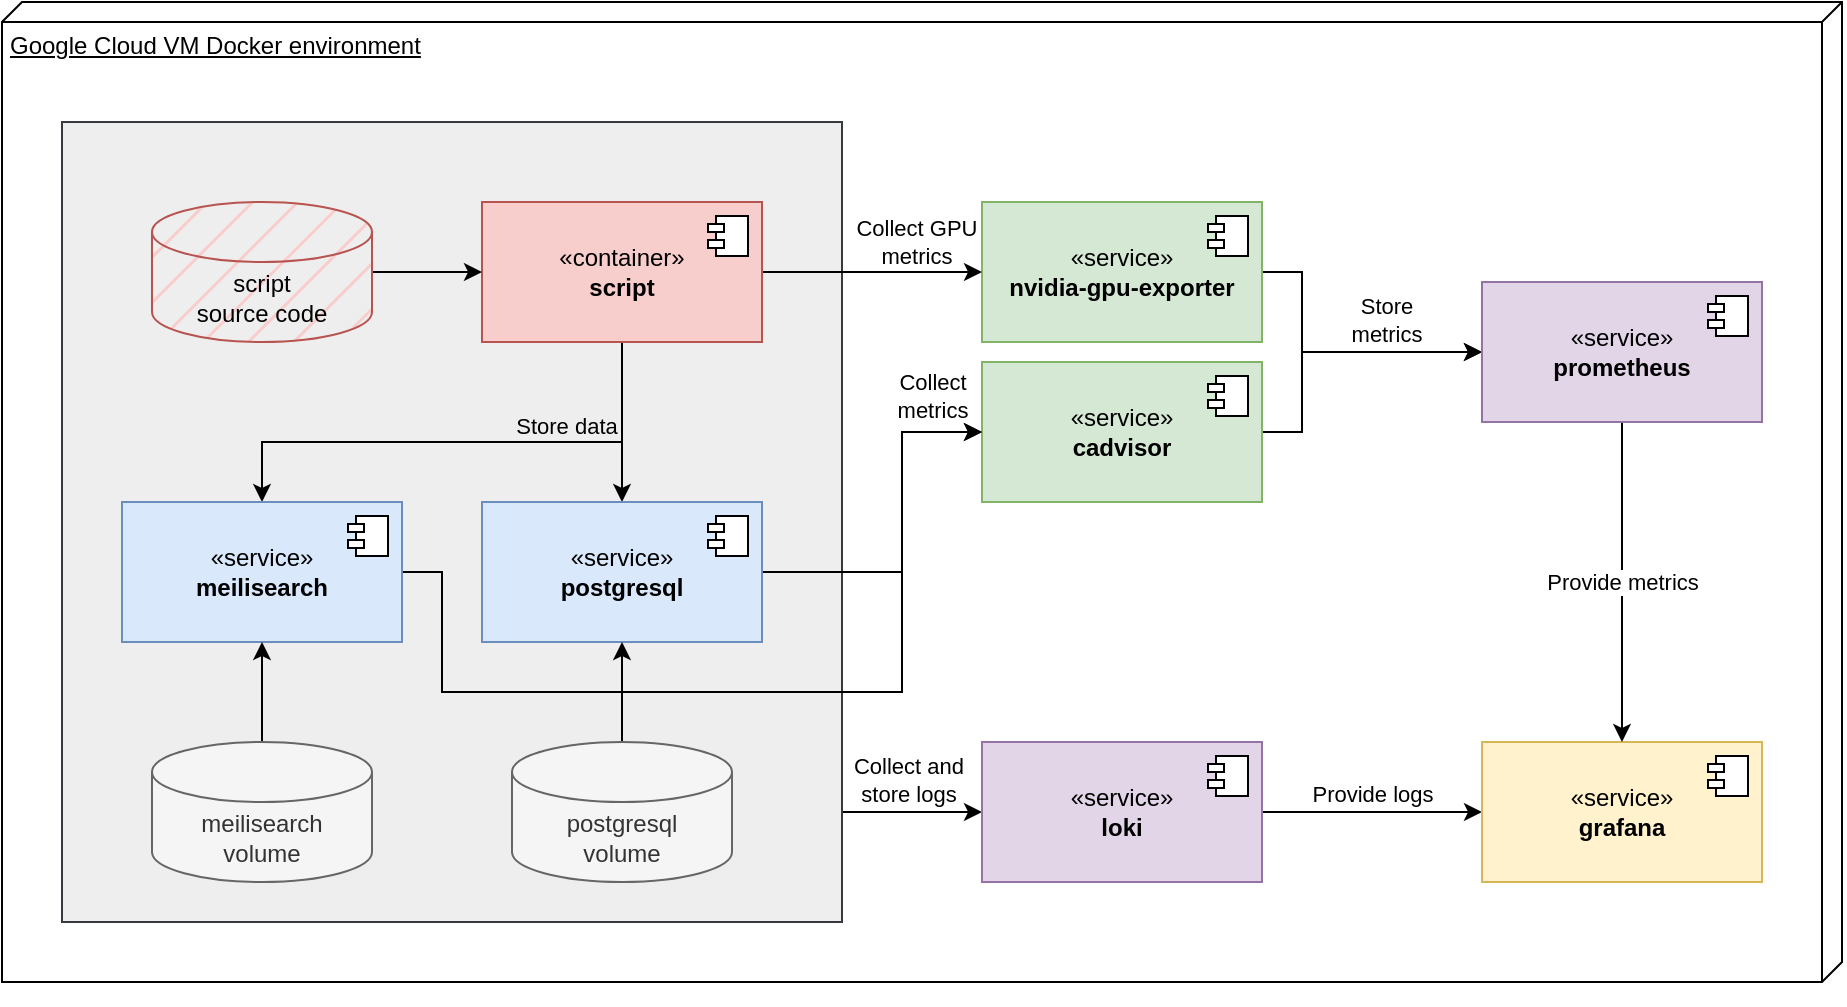 <mxfile version="26.3.0" pages="4">
  <diagram name="deployment-diagram" id="_VBo4at0K0Ehcl8Q9Vgv">
    <mxGraphModel dx="1186" dy="695" grid="1" gridSize="10" guides="1" tooltips="1" connect="1" arrows="1" fold="1" page="1" pageScale="1" pageWidth="1169" pageHeight="827" math="0" shadow="0">
      <root>
        <mxCell id="0" />
        <mxCell id="1" parent="0" />
        <mxCell id="grECgY4BqlQwFcIY2LWF-4" value="Google Cloud VM Docker environment" style="verticalAlign=top;align=left;spacingTop=8;spacingLeft=2;spacingRight=12;shape=cube;size=10;direction=south;fontStyle=4;html=1;whiteSpace=wrap;" parent="1" vertex="1">
          <mxGeometry x="40" y="40" width="920" height="490" as="geometry" />
        </mxCell>
        <mxCell id="grECgY4BqlQwFcIY2LWF-35" style="edgeStyle=orthogonalEdgeStyle;rounded=0;orthogonalLoop=1;jettySize=auto;html=1;entryX=0;entryY=0.5;entryDx=0;entryDy=0;" parent="1" source="grECgY4BqlQwFcIY2LWF-34" target="grECgY4BqlQwFcIY2LWF-15" edge="1">
          <mxGeometry relative="1" as="geometry">
            <Array as="points">
              <mxPoint x="480" y="445" />
              <mxPoint x="480" y="445" />
            </Array>
          </mxGeometry>
        </mxCell>
        <mxCell id="grECgY4BqlQwFcIY2LWF-36" value="&lt;div&gt;Collect and&lt;/div&gt;&lt;div&gt;store logs&lt;/div&gt;" style="edgeLabel;html=1;align=center;verticalAlign=middle;resizable=0;points=[];labelBackgroundColor=none;" parent="grECgY4BqlQwFcIY2LWF-35" connectable="0" vertex="1">
          <mxGeometry x="-0.057" relative="1" as="geometry">
            <mxPoint y="-16" as="offset" />
          </mxGeometry>
        </mxCell>
        <mxCell id="grECgY4BqlQwFcIY2LWF-34" value="" style="rounded=0;whiteSpace=wrap;html=1;fillStyle=solid;fillColor=#eeeeee;strokeColor=#36393d;" parent="1" vertex="1">
          <mxGeometry x="70" y="100" width="390" height="400" as="geometry" />
        </mxCell>
        <mxCell id="grECgY4BqlQwFcIY2LWF-38" style="edgeStyle=orthogonalEdgeStyle;rounded=0;orthogonalLoop=1;jettySize=auto;html=1;" parent="1" source="grECgY4BqlQwFcIY2LWF-5" target="grECgY4BqlQwFcIY2LWF-21" edge="1">
          <mxGeometry relative="1" as="geometry">
            <Array as="points">
              <mxPoint x="690" y="255" />
              <mxPoint x="690" y="215" />
            </Array>
          </mxGeometry>
        </mxCell>
        <mxCell id="grECgY4BqlQwFcIY2LWF-5" value="&lt;div&gt;«service»&lt;/div&gt;&lt;b&gt;cadvisor&lt;/b&gt;" style="html=1;dropTarget=0;whiteSpace=wrap;fillColor=#d5e8d4;strokeColor=#82b366;" parent="1" vertex="1">
          <mxGeometry x="530" y="220" width="140" height="70" as="geometry" />
        </mxCell>
        <mxCell id="grECgY4BqlQwFcIY2LWF-6" value="" style="shape=module;jettyWidth=8;jettyHeight=4;" parent="grECgY4BqlQwFcIY2LWF-5" vertex="1">
          <mxGeometry x="1" width="20" height="20" relative="1" as="geometry">
            <mxPoint x="-27" y="7" as="offset" />
          </mxGeometry>
        </mxCell>
        <mxCell id="grECgY4BqlQwFcIY2LWF-37" style="edgeStyle=orthogonalEdgeStyle;rounded=0;orthogonalLoop=1;jettySize=auto;html=1;entryX=0;entryY=0.5;entryDx=0;entryDy=0;" parent="1" source="grECgY4BqlQwFcIY2LWF-7" target="grECgY4BqlQwFcIY2LWF-21" edge="1">
          <mxGeometry relative="1" as="geometry">
            <Array as="points">
              <mxPoint x="690" y="175" />
              <mxPoint x="690" y="215" />
            </Array>
          </mxGeometry>
        </mxCell>
        <mxCell id="grECgY4BqlQwFcIY2LWF-39" value="&lt;div&gt;Store&lt;/div&gt;&lt;div&gt;metrics&lt;/div&gt;" style="edgeLabel;html=1;align=center;verticalAlign=middle;resizable=0;points=[];labelBackgroundColor=none;" parent="grECgY4BqlQwFcIY2LWF-37" connectable="0" vertex="1">
          <mxGeometry x="0.36" y="-3" relative="1" as="geometry">
            <mxPoint y="-19" as="offset" />
          </mxGeometry>
        </mxCell>
        <mxCell id="grECgY4BqlQwFcIY2LWF-7" value="&lt;div&gt;«service»&lt;/div&gt;&lt;b&gt;nvidia-gpu-exporter&lt;/b&gt;" style="html=1;dropTarget=0;whiteSpace=wrap;fillColor=#d5e8d4;strokeColor=#82b366;" parent="1" vertex="1">
          <mxGeometry x="530" y="140" width="140" height="70" as="geometry" />
        </mxCell>
        <mxCell id="grECgY4BqlQwFcIY2LWF-8" value="" style="shape=module;jettyWidth=8;jettyHeight=4;" parent="grECgY4BqlQwFcIY2LWF-7" vertex="1">
          <mxGeometry x="1" width="20" height="20" relative="1" as="geometry">
            <mxPoint x="-27" y="7" as="offset" />
          </mxGeometry>
        </mxCell>
        <mxCell id="grECgY4BqlQwFcIY2LWF-23" style="edgeStyle=orthogonalEdgeStyle;rounded=0;orthogonalLoop=1;jettySize=auto;html=1;" parent="1" source="grECgY4BqlQwFcIY2LWF-9" target="grECgY4BqlQwFcIY2LWF-13" edge="1">
          <mxGeometry relative="1" as="geometry">
            <Array as="points">
              <mxPoint x="350" y="260" />
              <mxPoint x="170" y="260" />
            </Array>
          </mxGeometry>
        </mxCell>
        <mxCell id="grECgY4BqlQwFcIY2LWF-24" style="edgeStyle=orthogonalEdgeStyle;rounded=0;orthogonalLoop=1;jettySize=auto;html=1;" parent="1" source="grECgY4BqlQwFcIY2LWF-9" target="grECgY4BqlQwFcIY2LWF-11" edge="1">
          <mxGeometry relative="1" as="geometry" />
        </mxCell>
        <mxCell id="cpeey_D2Y3akv6aT3Bce-4" value="Store data" style="edgeLabel;html=1;align=center;verticalAlign=middle;resizable=0;points=[];labelBackgroundColor=none;" parent="grECgY4BqlQwFcIY2LWF-24" connectable="0" vertex="1">
          <mxGeometry x="-0.377" y="-3" relative="1" as="geometry">
            <mxPoint x="-25" y="17" as="offset" />
          </mxGeometry>
        </mxCell>
        <mxCell id="grECgY4BqlQwFcIY2LWF-32" style="edgeStyle=orthogonalEdgeStyle;rounded=0;orthogonalLoop=1;jettySize=auto;html=1;entryX=0;entryY=0.5;entryDx=0;entryDy=0;" parent="1" source="grECgY4BqlQwFcIY2LWF-9" target="grECgY4BqlQwFcIY2LWF-7" edge="1">
          <mxGeometry relative="1" as="geometry" />
        </mxCell>
        <mxCell id="grECgY4BqlQwFcIY2LWF-33" value="&lt;div&gt;Collect GPU&lt;/div&gt;&lt;div&gt;metrics&lt;/div&gt;" style="edgeLabel;html=1;align=center;verticalAlign=middle;resizable=0;points=[];labelBackgroundColor=none;" parent="grECgY4BqlQwFcIY2LWF-32" connectable="0" vertex="1">
          <mxGeometry x="0.613" y="-1" relative="1" as="geometry">
            <mxPoint x="-12" y="-16" as="offset" />
          </mxGeometry>
        </mxCell>
        <mxCell id="grECgY4BqlQwFcIY2LWF-9" value="&lt;div&gt;«container»&lt;/div&gt;&lt;b&gt;script&lt;/b&gt;" style="html=1;dropTarget=0;whiteSpace=wrap;fillColor=#f8cecc;strokeColor=#b85450;" parent="1" vertex="1">
          <mxGeometry x="280" y="140" width="140" height="70" as="geometry" />
        </mxCell>
        <mxCell id="grECgY4BqlQwFcIY2LWF-10" value="" style="shape=module;jettyWidth=8;jettyHeight=4;" parent="grECgY4BqlQwFcIY2LWF-9" vertex="1">
          <mxGeometry x="1" width="20" height="20" relative="1" as="geometry">
            <mxPoint x="-27" y="7" as="offset" />
          </mxGeometry>
        </mxCell>
        <mxCell id="grECgY4BqlQwFcIY2LWF-30" style="edgeStyle=orthogonalEdgeStyle;rounded=0;orthogonalLoop=1;jettySize=auto;html=1;entryX=0;entryY=0.5;entryDx=0;entryDy=0;" parent="1" source="grECgY4BqlQwFcIY2LWF-11" target="grECgY4BqlQwFcIY2LWF-5" edge="1">
          <mxGeometry relative="1" as="geometry">
            <Array as="points">
              <mxPoint x="490" y="325" />
              <mxPoint x="490" y="255" />
            </Array>
          </mxGeometry>
        </mxCell>
        <mxCell id="grECgY4BqlQwFcIY2LWF-11" value="&lt;div&gt;«service»&lt;/div&gt;&lt;b&gt;postgresql&lt;/b&gt;" style="html=1;dropTarget=0;whiteSpace=wrap;fillColor=#dae8fc;strokeColor=#6c8ebf;" parent="1" vertex="1">
          <mxGeometry x="280" y="290" width="140" height="70" as="geometry" />
        </mxCell>
        <mxCell id="grECgY4BqlQwFcIY2LWF-12" value="" style="shape=module;jettyWidth=8;jettyHeight=4;" parent="grECgY4BqlQwFcIY2LWF-11" vertex="1">
          <mxGeometry x="1" width="20" height="20" relative="1" as="geometry">
            <mxPoint x="-27" y="7" as="offset" />
          </mxGeometry>
        </mxCell>
        <mxCell id="grECgY4BqlQwFcIY2LWF-29" style="edgeStyle=orthogonalEdgeStyle;rounded=0;orthogonalLoop=1;jettySize=auto;html=1;entryX=0;entryY=0.5;entryDx=0;entryDy=0;" parent="1" source="grECgY4BqlQwFcIY2LWF-13" target="grECgY4BqlQwFcIY2LWF-5" edge="1">
          <mxGeometry relative="1" as="geometry">
            <Array as="points">
              <mxPoint x="260" y="325" />
              <mxPoint x="260" y="385" />
              <mxPoint x="490" y="385" />
              <mxPoint x="490" y="255" />
            </Array>
          </mxGeometry>
        </mxCell>
        <mxCell id="grECgY4BqlQwFcIY2LWF-31" value="&lt;div&gt;Collect&lt;/div&gt;&lt;div&gt;metrics&lt;/div&gt;" style="edgeLabel;html=1;align=center;verticalAlign=middle;resizable=0;points=[];labelBackgroundColor=none;" parent="grECgY4BqlQwFcIY2LWF-29" connectable="0" vertex="1">
          <mxGeometry x="0.714" y="-4" relative="1" as="geometry">
            <mxPoint x="11" y="-47" as="offset" />
          </mxGeometry>
        </mxCell>
        <mxCell id="grECgY4BqlQwFcIY2LWF-13" value="&lt;div&gt;«service»&lt;/div&gt;&lt;div&gt;&lt;b&gt;meilisearch&lt;/b&gt;&lt;/div&gt;" style="html=1;dropTarget=0;whiteSpace=wrap;fillColor=#dae8fc;strokeColor=#6c8ebf;" parent="1" vertex="1">
          <mxGeometry x="100" y="290" width="140" height="70" as="geometry" />
        </mxCell>
        <mxCell id="grECgY4BqlQwFcIY2LWF-14" value="" style="shape=module;jettyWidth=8;jettyHeight=4;" parent="grECgY4BqlQwFcIY2LWF-13" vertex="1">
          <mxGeometry x="1" width="20" height="20" relative="1" as="geometry">
            <mxPoint x="-27" y="7" as="offset" />
          </mxGeometry>
        </mxCell>
        <mxCell id="grECgY4BqlQwFcIY2LWF-40" style="edgeStyle=orthogonalEdgeStyle;rounded=0;orthogonalLoop=1;jettySize=auto;html=1;entryX=0;entryY=0.5;entryDx=0;entryDy=0;" parent="1" source="grECgY4BqlQwFcIY2LWF-15" target="grECgY4BqlQwFcIY2LWF-19" edge="1">
          <mxGeometry relative="1" as="geometry" />
        </mxCell>
        <mxCell id="grECgY4BqlQwFcIY2LWF-43" value="Provide logs" style="edgeLabel;html=1;align=center;verticalAlign=middle;resizable=0;points=[];" parent="grECgY4BqlQwFcIY2LWF-40" connectable="0" vertex="1">
          <mxGeometry x="-0.218" y="-1" relative="1" as="geometry">
            <mxPoint x="12" y="-10" as="offset" />
          </mxGeometry>
        </mxCell>
        <mxCell id="grECgY4BqlQwFcIY2LWF-15" value="&lt;div&gt;«service»&lt;/div&gt;&lt;b&gt;loki&lt;/b&gt;" style="html=1;dropTarget=0;whiteSpace=wrap;fillColor=#e1d5e7;strokeColor=#9673a6;" parent="1" vertex="1">
          <mxGeometry x="530" y="410" width="140" height="70" as="geometry" />
        </mxCell>
        <mxCell id="grECgY4BqlQwFcIY2LWF-16" value="" style="shape=module;jettyWidth=8;jettyHeight=4;" parent="grECgY4BqlQwFcIY2LWF-15" vertex="1">
          <mxGeometry x="1" width="20" height="20" relative="1" as="geometry">
            <mxPoint x="-27" y="7" as="offset" />
          </mxGeometry>
        </mxCell>
        <mxCell id="grECgY4BqlQwFcIY2LWF-19" value="&lt;div&gt;«service»&lt;/div&gt;&lt;b&gt;grafana&lt;/b&gt;" style="html=1;dropTarget=0;whiteSpace=wrap;fillColor=#fff2cc;strokeColor=#d6b656;" parent="1" vertex="1">
          <mxGeometry x="780" y="410" width="140" height="70" as="geometry" />
        </mxCell>
        <mxCell id="grECgY4BqlQwFcIY2LWF-20" value="" style="shape=module;jettyWidth=8;jettyHeight=4;" parent="grECgY4BqlQwFcIY2LWF-19" vertex="1">
          <mxGeometry x="1" width="20" height="20" relative="1" as="geometry">
            <mxPoint x="-27" y="7" as="offset" />
          </mxGeometry>
        </mxCell>
        <mxCell id="grECgY4BqlQwFcIY2LWF-41" style="edgeStyle=orthogonalEdgeStyle;rounded=0;orthogonalLoop=1;jettySize=auto;html=1;entryX=0.5;entryY=0;entryDx=0;entryDy=0;" parent="1" source="grECgY4BqlQwFcIY2LWF-21" target="grECgY4BqlQwFcIY2LWF-19" edge="1">
          <mxGeometry relative="1" as="geometry" />
        </mxCell>
        <mxCell id="grECgY4BqlQwFcIY2LWF-42" value="Provide metrics" style="edgeLabel;html=1;align=center;verticalAlign=middle;resizable=0;points=[];" parent="grECgY4BqlQwFcIY2LWF-41" connectable="0" vertex="1">
          <mxGeometry x="0.4" y="3" relative="1" as="geometry">
            <mxPoint x="-3" y="-32" as="offset" />
          </mxGeometry>
        </mxCell>
        <mxCell id="grECgY4BqlQwFcIY2LWF-21" value="&lt;div&gt;«service»&lt;/div&gt;&lt;b&gt;prometheus&lt;/b&gt;" style="html=1;dropTarget=0;whiteSpace=wrap;fillColor=#e1d5e7;strokeColor=#9673a6;" parent="1" vertex="1">
          <mxGeometry x="780" y="180" width="140" height="70" as="geometry" />
        </mxCell>
        <mxCell id="grECgY4BqlQwFcIY2LWF-22" value="" style="shape=module;jettyWidth=8;jettyHeight=4;" parent="grECgY4BqlQwFcIY2LWF-21" vertex="1">
          <mxGeometry x="1" width="20" height="20" relative="1" as="geometry">
            <mxPoint x="-27" y="7" as="offset" />
          </mxGeometry>
        </mxCell>
        <mxCell id="grECgY4BqlQwFcIY2LWF-26" style="edgeStyle=orthogonalEdgeStyle;rounded=0;orthogonalLoop=1;jettySize=auto;html=1;entryX=0.5;entryY=1;entryDx=0;entryDy=0;" parent="1" source="grECgY4BqlQwFcIY2LWF-25" target="grECgY4BqlQwFcIY2LWF-13" edge="1">
          <mxGeometry relative="1" as="geometry" />
        </mxCell>
        <mxCell id="grECgY4BqlQwFcIY2LWF-25" value="&lt;div&gt;meilisearch&lt;/div&gt;&lt;div&gt;volume&lt;/div&gt;" style="shape=cylinder3;whiteSpace=wrap;html=1;boundedLbl=1;backgroundOutline=1;size=15;fillColor=#f5f5f5;fontColor=#333333;strokeColor=#666666;" parent="1" vertex="1">
          <mxGeometry x="115" y="410" width="110" height="70" as="geometry" />
        </mxCell>
        <mxCell id="grECgY4BqlQwFcIY2LWF-28" style="edgeStyle=orthogonalEdgeStyle;rounded=0;orthogonalLoop=1;jettySize=auto;html=1;entryX=0.5;entryY=1;entryDx=0;entryDy=0;" parent="1" source="grECgY4BqlQwFcIY2LWF-27" target="grECgY4BqlQwFcIY2LWF-11" edge="1">
          <mxGeometry relative="1" as="geometry" />
        </mxCell>
        <mxCell id="grECgY4BqlQwFcIY2LWF-27" value="&lt;div&gt;postgresql&lt;/div&gt;&lt;div&gt;volume&lt;/div&gt;" style="shape=cylinder3;whiteSpace=wrap;html=1;boundedLbl=1;backgroundOutline=1;size=15;fillColor=#f5f5f5;fontColor=#333333;strokeColor=#666666;" parent="1" vertex="1">
          <mxGeometry x="295" y="410" width="110" height="70" as="geometry" />
        </mxCell>
        <mxCell id="jwU0zFyjVG2G4hUWk3qS-1" value="" style="endArrow=none;html=1;rounded=0;strokeColor=#FFFFFF;" parent="1" edge="1">
          <mxGeometry width="50" height="50" relative="1" as="geometry">
            <mxPoint x="40" y="540" as="sourcePoint" />
            <mxPoint x="960" y="540" as="targetPoint" />
          </mxGeometry>
        </mxCell>
        <mxCell id="cpeey_D2Y3akv6aT3Bce-3" style="edgeStyle=orthogonalEdgeStyle;rounded=0;orthogonalLoop=1;jettySize=auto;html=1;entryX=0;entryY=0.5;entryDx=0;entryDy=0;" parent="1" source="cpeey_D2Y3akv6aT3Bce-2" target="grECgY4BqlQwFcIY2LWF-9" edge="1">
          <mxGeometry relative="1" as="geometry" />
        </mxCell>
        <mxCell id="cpeey_D2Y3akv6aT3Bce-2" value="&lt;div&gt;script&lt;/div&gt;&lt;div&gt;source code&lt;/div&gt;" style="shape=cylinder3;whiteSpace=wrap;html=1;boundedLbl=1;backgroundOutline=1;size=15;fillColor=#f8cecc;strokeColor=#b85450;fillStyle=hatch;" parent="1" vertex="1">
          <mxGeometry x="115" y="140" width="110" height="70" as="geometry" />
        </mxCell>
      </root>
    </mxGraphModel>
  </diagram>
  <diagram id="MOftbSf-H5oeTBBNtYQm" name="query-translation">
    <mxGraphModel dx="2066" dy="1134" grid="1" gridSize="10" guides="1" tooltips="1" connect="1" arrows="1" fold="1" page="1" pageScale="1" pageWidth="1169" pageHeight="827" math="0" shadow="0">
      <root>
        <mxCell id="0" />
        <mxCell id="1" parent="0" />
        <mxCell id="rnSSTbiFy34Mqmdaz3xH-11" style="edgeStyle=orthogonalEdgeStyle;rounded=0;orthogonalLoop=1;jettySize=auto;html=1;entryX=0;entryY=0.5;entryDx=0;entryDy=0;" edge="1" parent="1" source="rnSSTbiFy34Mqmdaz3xH-1" target="rnSSTbiFy34Mqmdaz3xH-3">
          <mxGeometry relative="1" as="geometry" />
        </mxCell>
        <mxCell id="rnSSTbiFy34Mqmdaz3xH-1" value="&lt;div&gt;Query&lt;/div&gt;&lt;div&gt;(source language)&lt;/div&gt;" style="rounded=0;whiteSpace=wrap;html=1;fillColor=#ffe6cc;strokeColor=#d79b00;" vertex="1" parent="1">
          <mxGeometry x="160" y="160" width="120" height="60" as="geometry" />
        </mxCell>
        <mxCell id="rnSSTbiFy34Mqmdaz3xH-14" style="edgeStyle=orthogonalEdgeStyle;rounded=0;orthogonalLoop=1;jettySize=auto;html=1;entryX=0;entryY=0.5;entryDx=0;entryDy=0;" edge="1" parent="1" source="rnSSTbiFy34Mqmdaz3xH-2" target="rnSSTbiFy34Mqmdaz3xH-6">
          <mxGeometry relative="1" as="geometry" />
        </mxCell>
        <mxCell id="rnSSTbiFy34Mqmdaz3xH-2" value="&lt;div&gt;Documents&lt;/div&gt;&lt;div&gt;(target language)&lt;/div&gt;" style="rounded=0;whiteSpace=wrap;html=1;fillColor=#dae8fc;strokeColor=#6c8ebf;" vertex="1" parent="1">
          <mxGeometry x="160" y="240" width="120" height="60" as="geometry" />
        </mxCell>
        <mxCell id="rnSSTbiFy34Mqmdaz3xH-12" style="edgeStyle=orthogonalEdgeStyle;rounded=0;orthogonalLoop=1;jettySize=auto;html=1;entryX=0;entryY=0.5;entryDx=0;entryDy=0;" edge="1" parent="1" source="rnSSTbiFy34Mqmdaz3xH-3" target="rnSSTbiFy34Mqmdaz3xH-4">
          <mxGeometry relative="1" as="geometry" />
        </mxCell>
        <mxCell id="rnSSTbiFy34Mqmdaz3xH-3" value="Translation" style="rounded=0;whiteSpace=wrap;html=1;" vertex="1" parent="1">
          <mxGeometry x="320" y="175" width="80" height="30" as="geometry" />
        </mxCell>
        <mxCell id="hFVE86tj39XhsMrc6QHd-1" style="edgeStyle=orthogonalEdgeStyle;rounded=0;orthogonalLoop=1;jettySize=auto;html=1;" edge="1" parent="1" source="rnSSTbiFy34Mqmdaz3xH-4">
          <mxGeometry relative="1" as="geometry">
            <mxPoint x="640" y="190" as="targetPoint" />
          </mxGeometry>
        </mxCell>
        <mxCell id="rnSSTbiFy34Mqmdaz3xH-4" value="&lt;div&gt;Query&lt;/div&gt;&lt;div&gt;(target language)&lt;/div&gt;" style="rounded=0;whiteSpace=wrap;html=1;fillColor=#dae8fc;strokeColor=#6c8ebf;" vertex="1" parent="1">
          <mxGeometry x="440" y="160" width="120" height="60" as="geometry" />
        </mxCell>
        <mxCell id="rnSSTbiFy34Mqmdaz3xH-17" value="" style="edgeStyle=orthogonalEdgeStyle;rounded=0;orthogonalLoop=1;jettySize=auto;html=1;" edge="1" parent="1" source="rnSSTbiFy34Mqmdaz3xH-5" target="rnSSTbiFy34Mqmdaz3xH-10">
          <mxGeometry relative="1" as="geometry" />
        </mxCell>
        <mxCell id="rnSSTbiFy34Mqmdaz3xH-5" value="Matching" style="rounded=0;whiteSpace=wrap;html=1;" vertex="1" parent="1">
          <mxGeometry x="640" y="175" width="80" height="30" as="geometry" />
        </mxCell>
        <mxCell id="rnSSTbiFy34Mqmdaz3xH-6" value="Indexing" style="rounded=0;whiteSpace=wrap;html=1;" vertex="1" parent="1">
          <mxGeometry x="320" y="255" width="80" height="30" as="geometry" />
        </mxCell>
        <mxCell id="rnSSTbiFy34Mqmdaz3xH-16" style="edgeStyle=orthogonalEdgeStyle;rounded=0;orthogonalLoop=1;jettySize=auto;html=1;entryX=0;entryY=0.5;entryDx=0;entryDy=0;" edge="1" parent="1" source="rnSSTbiFy34Mqmdaz3xH-7" target="rnSSTbiFy34Mqmdaz3xH-5">
          <mxGeometry relative="1" as="geometry">
            <Array as="points">
              <mxPoint x="590" y="270" />
              <mxPoint x="590" y="190" />
            </Array>
          </mxGeometry>
        </mxCell>
        <mxCell id="rnSSTbiFy34Mqmdaz3xH-7" value="Index" style="shape=cylinder3;whiteSpace=wrap;html=1;boundedLbl=1;backgroundOutline=1;size=15;fillColor=#f5f5f5;fontColor=#333333;strokeColor=#666666;" vertex="1" parent="1">
          <mxGeometry x="460" y="240" width="80" height="60" as="geometry" />
        </mxCell>
        <mxCell id="rnSSTbiFy34Mqmdaz3xH-10" value="&lt;div&gt;Result&lt;/div&gt;&lt;div&gt;(target language)&lt;/div&gt;" style="rounded=0;whiteSpace=wrap;html=1;fillColor=#dae8fc;strokeColor=#6c8ebf;strokeWidth=3;" vertex="1" parent="1">
          <mxGeometry x="620" y="240.0" width="120" height="60" as="geometry" />
        </mxCell>
        <mxCell id="rnSSTbiFy34Mqmdaz3xH-15" style="edgeStyle=orthogonalEdgeStyle;rounded=0;orthogonalLoop=1;jettySize=auto;html=1;entryX=0;entryY=0.5;entryDx=0;entryDy=0;entryPerimeter=0;" edge="1" parent="1" source="rnSSTbiFy34Mqmdaz3xH-6" target="rnSSTbiFy34Mqmdaz3xH-7">
          <mxGeometry relative="1" as="geometry" />
        </mxCell>
      </root>
    </mxGraphModel>
  </diagram>
  <diagram id="yOocXf-YdoS4APmuafVr" name="document-translation">
    <mxGraphModel dx="1722" dy="945" grid="1" gridSize="10" guides="1" tooltips="1" connect="1" arrows="1" fold="1" page="1" pageScale="1" pageWidth="1169" pageHeight="827" math="0" shadow="0">
      <root>
        <mxCell id="0" />
        <mxCell id="1" parent="0" />
        <mxCell id="NvO-LSltxvadcoOyGytO-1" style="edgeStyle=orthogonalEdgeStyle;rounded=0;orthogonalLoop=1;jettySize=auto;html=1;" edge="1" parent="1" source="hr7BG2R-apevOAUkFF-r-2" target="hr7BG2R-apevOAUkFF-r-10">
          <mxGeometry relative="1" as="geometry" />
        </mxCell>
        <mxCell id="hr7BG2R-apevOAUkFF-r-2" value="&lt;div&gt;Query&lt;/div&gt;&lt;div&gt;(source language)&lt;/div&gt;" style="rounded=0;whiteSpace=wrap;html=1;fillColor=#ffe6cc;strokeColor=#d79b00;" vertex="1" parent="1">
          <mxGeometry x="160" y="160" width="120" height="60" as="geometry" />
        </mxCell>
        <mxCell id="pfcJWQeNVRoI8CP1eSlY-1" value="" style="edgeStyle=orthogonalEdgeStyle;rounded=0;orthogonalLoop=1;jettySize=auto;html=1;" edge="1" parent="1" source="hr7BG2R-apevOAUkFF-r-4" target="hr7BG2R-apevOAUkFF-r-6">
          <mxGeometry relative="1" as="geometry" />
        </mxCell>
        <mxCell id="hr7BG2R-apevOAUkFF-r-4" value="&lt;div&gt;Documents&lt;/div&gt;&lt;div&gt;(target language)&lt;/div&gt;" style="rounded=0;whiteSpace=wrap;html=1;fillColor=#dae8fc;strokeColor=#6c8ebf;" vertex="1" parent="1">
          <mxGeometry x="160" y="80" width="120" height="60" as="geometry" />
        </mxCell>
        <mxCell id="pfcJWQeNVRoI8CP1eSlY-2" value="" style="edgeStyle=orthogonalEdgeStyle;rounded=0;orthogonalLoop=1;jettySize=auto;html=1;" edge="1" parent="1" source="hr7BG2R-apevOAUkFF-r-6" target="hr7BG2R-apevOAUkFF-r-18">
          <mxGeometry relative="1" as="geometry" />
        </mxCell>
        <mxCell id="hr7BG2R-apevOAUkFF-r-6" value="Translation" style="rounded=0;whiteSpace=wrap;html=1;" vertex="1" parent="1">
          <mxGeometry x="320" y="95" width="80" height="30" as="geometry" />
        </mxCell>
        <mxCell id="NvO-LSltxvadcoOyGytO-3" style="edgeStyle=orthogonalEdgeStyle;rounded=0;orthogonalLoop=1;jettySize=auto;html=1;entryX=0.5;entryY=0;entryDx=0;entryDy=0;" edge="1" parent="1" source="hr7BG2R-apevOAUkFF-r-10" target="hr7BG2R-apevOAUkFF-r-14">
          <mxGeometry relative="1" as="geometry" />
        </mxCell>
        <mxCell id="hr7BG2R-apevOAUkFF-r-10" value="Matching" style="rounded=0;whiteSpace=wrap;html=1;" vertex="1" parent="1">
          <mxGeometry x="400" y="175" width="80" height="30" as="geometry" />
        </mxCell>
        <mxCell id="hr7BG2R-apevOAUkFF-r-11" value="Indexing" style="rounded=0;whiteSpace=wrap;html=1;" vertex="1" parent="1">
          <mxGeometry x="600" y="95" width="80" height="30" as="geometry" />
        </mxCell>
        <mxCell id="NvO-LSltxvadcoOyGytO-2" style="edgeStyle=orthogonalEdgeStyle;rounded=0;orthogonalLoop=1;jettySize=auto;html=1;" edge="1" parent="1" source="hr7BG2R-apevOAUkFF-r-13" target="hr7BG2R-apevOAUkFF-r-10">
          <mxGeometry relative="1" as="geometry" />
        </mxCell>
        <mxCell id="hr7BG2R-apevOAUkFF-r-13" value="Index" style="shape=cylinder3;whiteSpace=wrap;html=1;boundedLbl=1;backgroundOutline=1;size=15;fillColor=#f5f5f5;fontColor=#333333;strokeColor=#666666;" vertex="1" parent="1">
          <mxGeometry x="600" y="160" width="80" height="60" as="geometry" />
        </mxCell>
        <mxCell id="hr7BG2R-apevOAUkFF-r-14" value="&lt;div&gt;Result&lt;/div&gt;&lt;div&gt;(target language)&lt;/div&gt;" style="rounded=0;whiteSpace=wrap;html=1;fillColor=#dae8fc;strokeColor=#6c8ebf;strokeWidth=3;" vertex="1" parent="1">
          <mxGeometry x="380" y="240.0" width="120" height="60" as="geometry" />
        </mxCell>
        <mxCell id="pfcJWQeNVRoI8CP1eSlY-3" value="" style="edgeStyle=orthogonalEdgeStyle;rounded=0;orthogonalLoop=1;jettySize=auto;html=1;" edge="1" parent="1" source="hr7BG2R-apevOAUkFF-r-18" target="hr7BG2R-apevOAUkFF-r-11">
          <mxGeometry relative="1" as="geometry" />
        </mxCell>
        <mxCell id="hr7BG2R-apevOAUkFF-r-18" value="&lt;div&gt;Documents&lt;/div&gt;&lt;div&gt;(source language)&lt;/div&gt;" style="rounded=0;whiteSpace=wrap;html=1;fillColor=#ffe6cc;strokeColor=#d79b00;" vertex="1" parent="1">
          <mxGeometry x="440" y="80" width="120" height="60" as="geometry" />
        </mxCell>
        <mxCell id="pfcJWQeNVRoI8CP1eSlY-6" style="edgeStyle=orthogonalEdgeStyle;rounded=0;orthogonalLoop=1;jettySize=auto;html=1;entryX=0.5;entryY=0;entryDx=0;entryDy=0;entryPerimeter=0;" edge="1" parent="1" source="hr7BG2R-apevOAUkFF-r-11" target="hr7BG2R-apevOAUkFF-r-13">
          <mxGeometry relative="1" as="geometry" />
        </mxCell>
      </root>
    </mxGraphModel>
  </diagram>
  <diagram id="pe2U7kEjgj_i6p4LcyRX" name="query-document-translation">
    <mxGraphModel dx="1722" dy="945" grid="1" gridSize="10" guides="1" tooltips="1" connect="1" arrows="1" fold="1" page="1" pageScale="1" pageWidth="1169" pageHeight="827" math="0" shadow="0">
      <root>
        <mxCell id="0" />
        <mxCell id="1" parent="0" />
        <mxCell id="SxuJeMKV8zukg3qDmWV_-4" value="" style="edgeStyle=orthogonalEdgeStyle;rounded=0;orthogonalLoop=1;jettySize=auto;html=1;" edge="1" parent="1" source="_w3OKNlGnKAfzKBmbKZy-4" target="_w3OKNlGnKAfzKBmbKZy-6">
          <mxGeometry relative="1" as="geometry" />
        </mxCell>
        <mxCell id="_w3OKNlGnKAfzKBmbKZy-4" value="&lt;div&gt;Documents&lt;/div&gt;&lt;div&gt;(target language)&lt;/div&gt;" style="rounded=0;whiteSpace=wrap;html=1;fillColor=#dae8fc;strokeColor=#6c8ebf;" vertex="1" parent="1">
          <mxGeometry x="100" y="74.68" width="120" height="60" as="geometry" />
        </mxCell>
        <mxCell id="SxuJeMKV8zukg3qDmWV_-5" value="" style="edgeStyle=orthogonalEdgeStyle;rounded=0;orthogonalLoop=1;jettySize=auto;html=1;" edge="1" parent="1" source="_w3OKNlGnKAfzKBmbKZy-6" target="5jBlQGzMU905aHoYgA4U-4">
          <mxGeometry relative="1" as="geometry" />
        </mxCell>
        <mxCell id="_w3OKNlGnKAfzKBmbKZy-6" value="Translation" style="rounded=0;whiteSpace=wrap;html=1;" vertex="1" parent="1">
          <mxGeometry x="260" y="89.68" width="80" height="30" as="geometry" />
        </mxCell>
        <mxCell id="SxuJeMKV8zukg3qDmWV_-1" value="" style="edgeStyle=orthogonalEdgeStyle;rounded=0;orthogonalLoop=1;jettySize=auto;html=1;" edge="1" parent="1" source="5jBlQGzMU905aHoYgA4U-2" target="5jBlQGzMU905aHoYgA4U-6">
          <mxGeometry relative="1" as="geometry" />
        </mxCell>
        <mxCell id="5jBlQGzMU905aHoYgA4U-2" value="&lt;div&gt;Query&lt;/div&gt;&lt;div&gt;(source language)&lt;/div&gt;" style="rounded=0;whiteSpace=wrap;html=1;fillColor=#ffe6cc;strokeColor=#d79b00;" vertex="1" parent="1">
          <mxGeometry x="100" y="150.68" width="120" height="60" as="geometry" />
        </mxCell>
        <mxCell id="SxuJeMKV8zukg3qDmWV_-6" value="" style="edgeStyle=orthogonalEdgeStyle;rounded=0;orthogonalLoop=1;jettySize=auto;html=1;" edge="1" parent="1" source="5jBlQGzMU905aHoYgA4U-4" target="5jBlQGzMU905aHoYgA4U-11">
          <mxGeometry relative="1" as="geometry" />
        </mxCell>
        <mxCell id="5jBlQGzMU905aHoYgA4U-4" value="&lt;div&gt;Documents&lt;/div&gt;&lt;div&gt;(pivot language)&lt;/div&gt;" style="rounded=0;whiteSpace=wrap;html=1;fillColor=#d5e8d4;strokeColor=#82b366;" vertex="1" parent="1">
          <mxGeometry x="380" y="74.68" width="120" height="60" as="geometry" />
        </mxCell>
        <mxCell id="SxuJeMKV8zukg3qDmWV_-2" value="" style="edgeStyle=orthogonalEdgeStyle;rounded=0;orthogonalLoop=1;jettySize=auto;html=1;" edge="1" parent="1" source="5jBlQGzMU905aHoYgA4U-6" target="5jBlQGzMU905aHoYgA4U-8">
          <mxGeometry relative="1" as="geometry" />
        </mxCell>
        <mxCell id="5jBlQGzMU905aHoYgA4U-6" value="Translation" style="rounded=0;whiteSpace=wrap;html=1;" vertex="1" parent="1">
          <mxGeometry x="260" y="165.68" width="80" height="30" as="geometry" />
        </mxCell>
        <mxCell id="SxuJeMKV8zukg3qDmWV_-9" value="" style="edgeStyle=orthogonalEdgeStyle;rounded=0;orthogonalLoop=1;jettySize=auto;html=1;" edge="1" parent="1" source="5jBlQGzMU905aHoYgA4U-8" target="5jBlQGzMU905aHoYgA4U-10">
          <mxGeometry relative="1" as="geometry" />
        </mxCell>
        <mxCell id="5jBlQGzMU905aHoYgA4U-8" value="&lt;div&gt;Query&lt;/div&gt;&lt;div&gt;(pivot language)&lt;/div&gt;" style="rounded=0;whiteSpace=wrap;html=1;fillColor=#d5e8d4;strokeColor=#82b366;" vertex="1" parent="1">
          <mxGeometry x="380" y="150.68" width="120" height="60" as="geometry" />
        </mxCell>
        <mxCell id="SxuJeMKV8zukg3qDmWV_-10" value="" style="edgeStyle=orthogonalEdgeStyle;rounded=0;orthogonalLoop=1;jettySize=auto;html=1;" edge="1" parent="1" source="5jBlQGzMU905aHoYgA4U-10" target="5jBlQGzMU905aHoYgA4U-14">
          <mxGeometry relative="1" as="geometry" />
        </mxCell>
        <mxCell id="5jBlQGzMU905aHoYgA4U-10" value="Matching" style="rounded=0;whiteSpace=wrap;html=1;" vertex="1" parent="1">
          <mxGeometry x="400" y="240.68" width="80" height="30" as="geometry" />
        </mxCell>
        <mxCell id="SxuJeMKV8zukg3qDmWV_-7" value="" style="edgeStyle=orthogonalEdgeStyle;rounded=0;orthogonalLoop=1;jettySize=auto;html=1;" edge="1" parent="1" source="5jBlQGzMU905aHoYgA4U-11" target="5jBlQGzMU905aHoYgA4U-13">
          <mxGeometry relative="1" as="geometry" />
        </mxCell>
        <mxCell id="5jBlQGzMU905aHoYgA4U-11" value="Indexing" style="rounded=0;whiteSpace=wrap;html=1;" vertex="1" parent="1">
          <mxGeometry x="540" y="89.68" width="80" height="30" as="geometry" />
        </mxCell>
        <mxCell id="SxuJeMKV8zukg3qDmWV_-8" style="edgeStyle=orthogonalEdgeStyle;rounded=0;orthogonalLoop=1;jettySize=auto;html=1;entryX=1;entryY=0.5;entryDx=0;entryDy=0;" edge="1" parent="1" source="5jBlQGzMU905aHoYgA4U-13" target="5jBlQGzMU905aHoYgA4U-10">
          <mxGeometry relative="1" as="geometry">
            <Array as="points">
              <mxPoint x="580" y="256" />
            </Array>
          </mxGeometry>
        </mxCell>
        <mxCell id="5jBlQGzMU905aHoYgA4U-13" value="Index" style="shape=cylinder3;whiteSpace=wrap;html=1;boundedLbl=1;backgroundOutline=1;size=15;fillColor=#f5f5f5;fontColor=#333333;strokeColor=#666666;" vertex="1" parent="1">
          <mxGeometry x="540" y="150.68" width="80" height="60" as="geometry" />
        </mxCell>
        <mxCell id="5jBlQGzMU905aHoYgA4U-14" value="&lt;div&gt;Result&lt;/div&gt;&lt;div&gt;(target language)&lt;/div&gt;" style="rounded=0;whiteSpace=wrap;html=1;fillColor=#dae8fc;strokeColor=#6c8ebf;strokeWidth=3;" vertex="1" parent="1">
          <mxGeometry x="240" y="225.68" width="120" height="60" as="geometry" />
        </mxCell>
      </root>
    </mxGraphModel>
  </diagram>
</mxfile>
